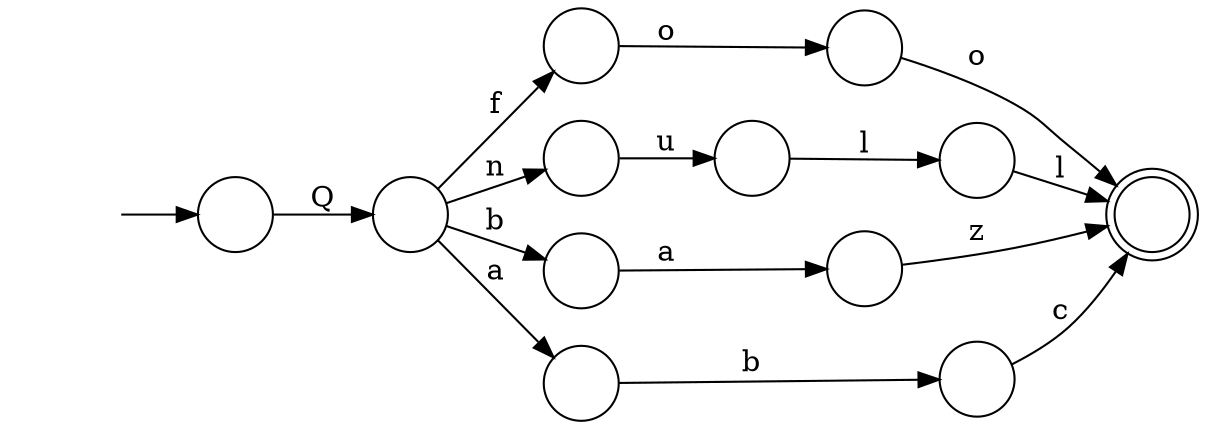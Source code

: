 digraph Automaton {
  rankdir = LR;
  0 [shape=circle,label=""];
  0 -> 9 [label="o"]
  1 [shape=circle,label=""];
  1 -> 7 [label="l"]
  2 [shape=circle,label=""];
  2 -> 7 [label="c"]
  3 [shape=circle,label=""];
  3 -> 6 [label="u"]
  4 [shape=circle,label=""];
  4 -> 8 [label="a"]
  5 [shape=circle,label=""];
  initial [shape=plaintext,label=""];
  initial -> 5
  5 -> 10 [label="Q"]
  6 [shape=circle,label=""];
  6 -> 1 [label="l"]
  7 [shape=doublecircle,label=""];
  8 [shape=circle,label=""];
  8 -> 7 [label="z"]
  9 [shape=circle,label=""];
  9 -> 7 [label="o"]
  10 [shape=circle,label=""];
  10 -> 3 [label="n"]
  10 -> 0 [label="f"]
  10 -> 4 [label="b"]
  10 -> 11 [label="a"]
  11 [shape=circle,label=""];
  11 -> 2 [label="b"]
}

